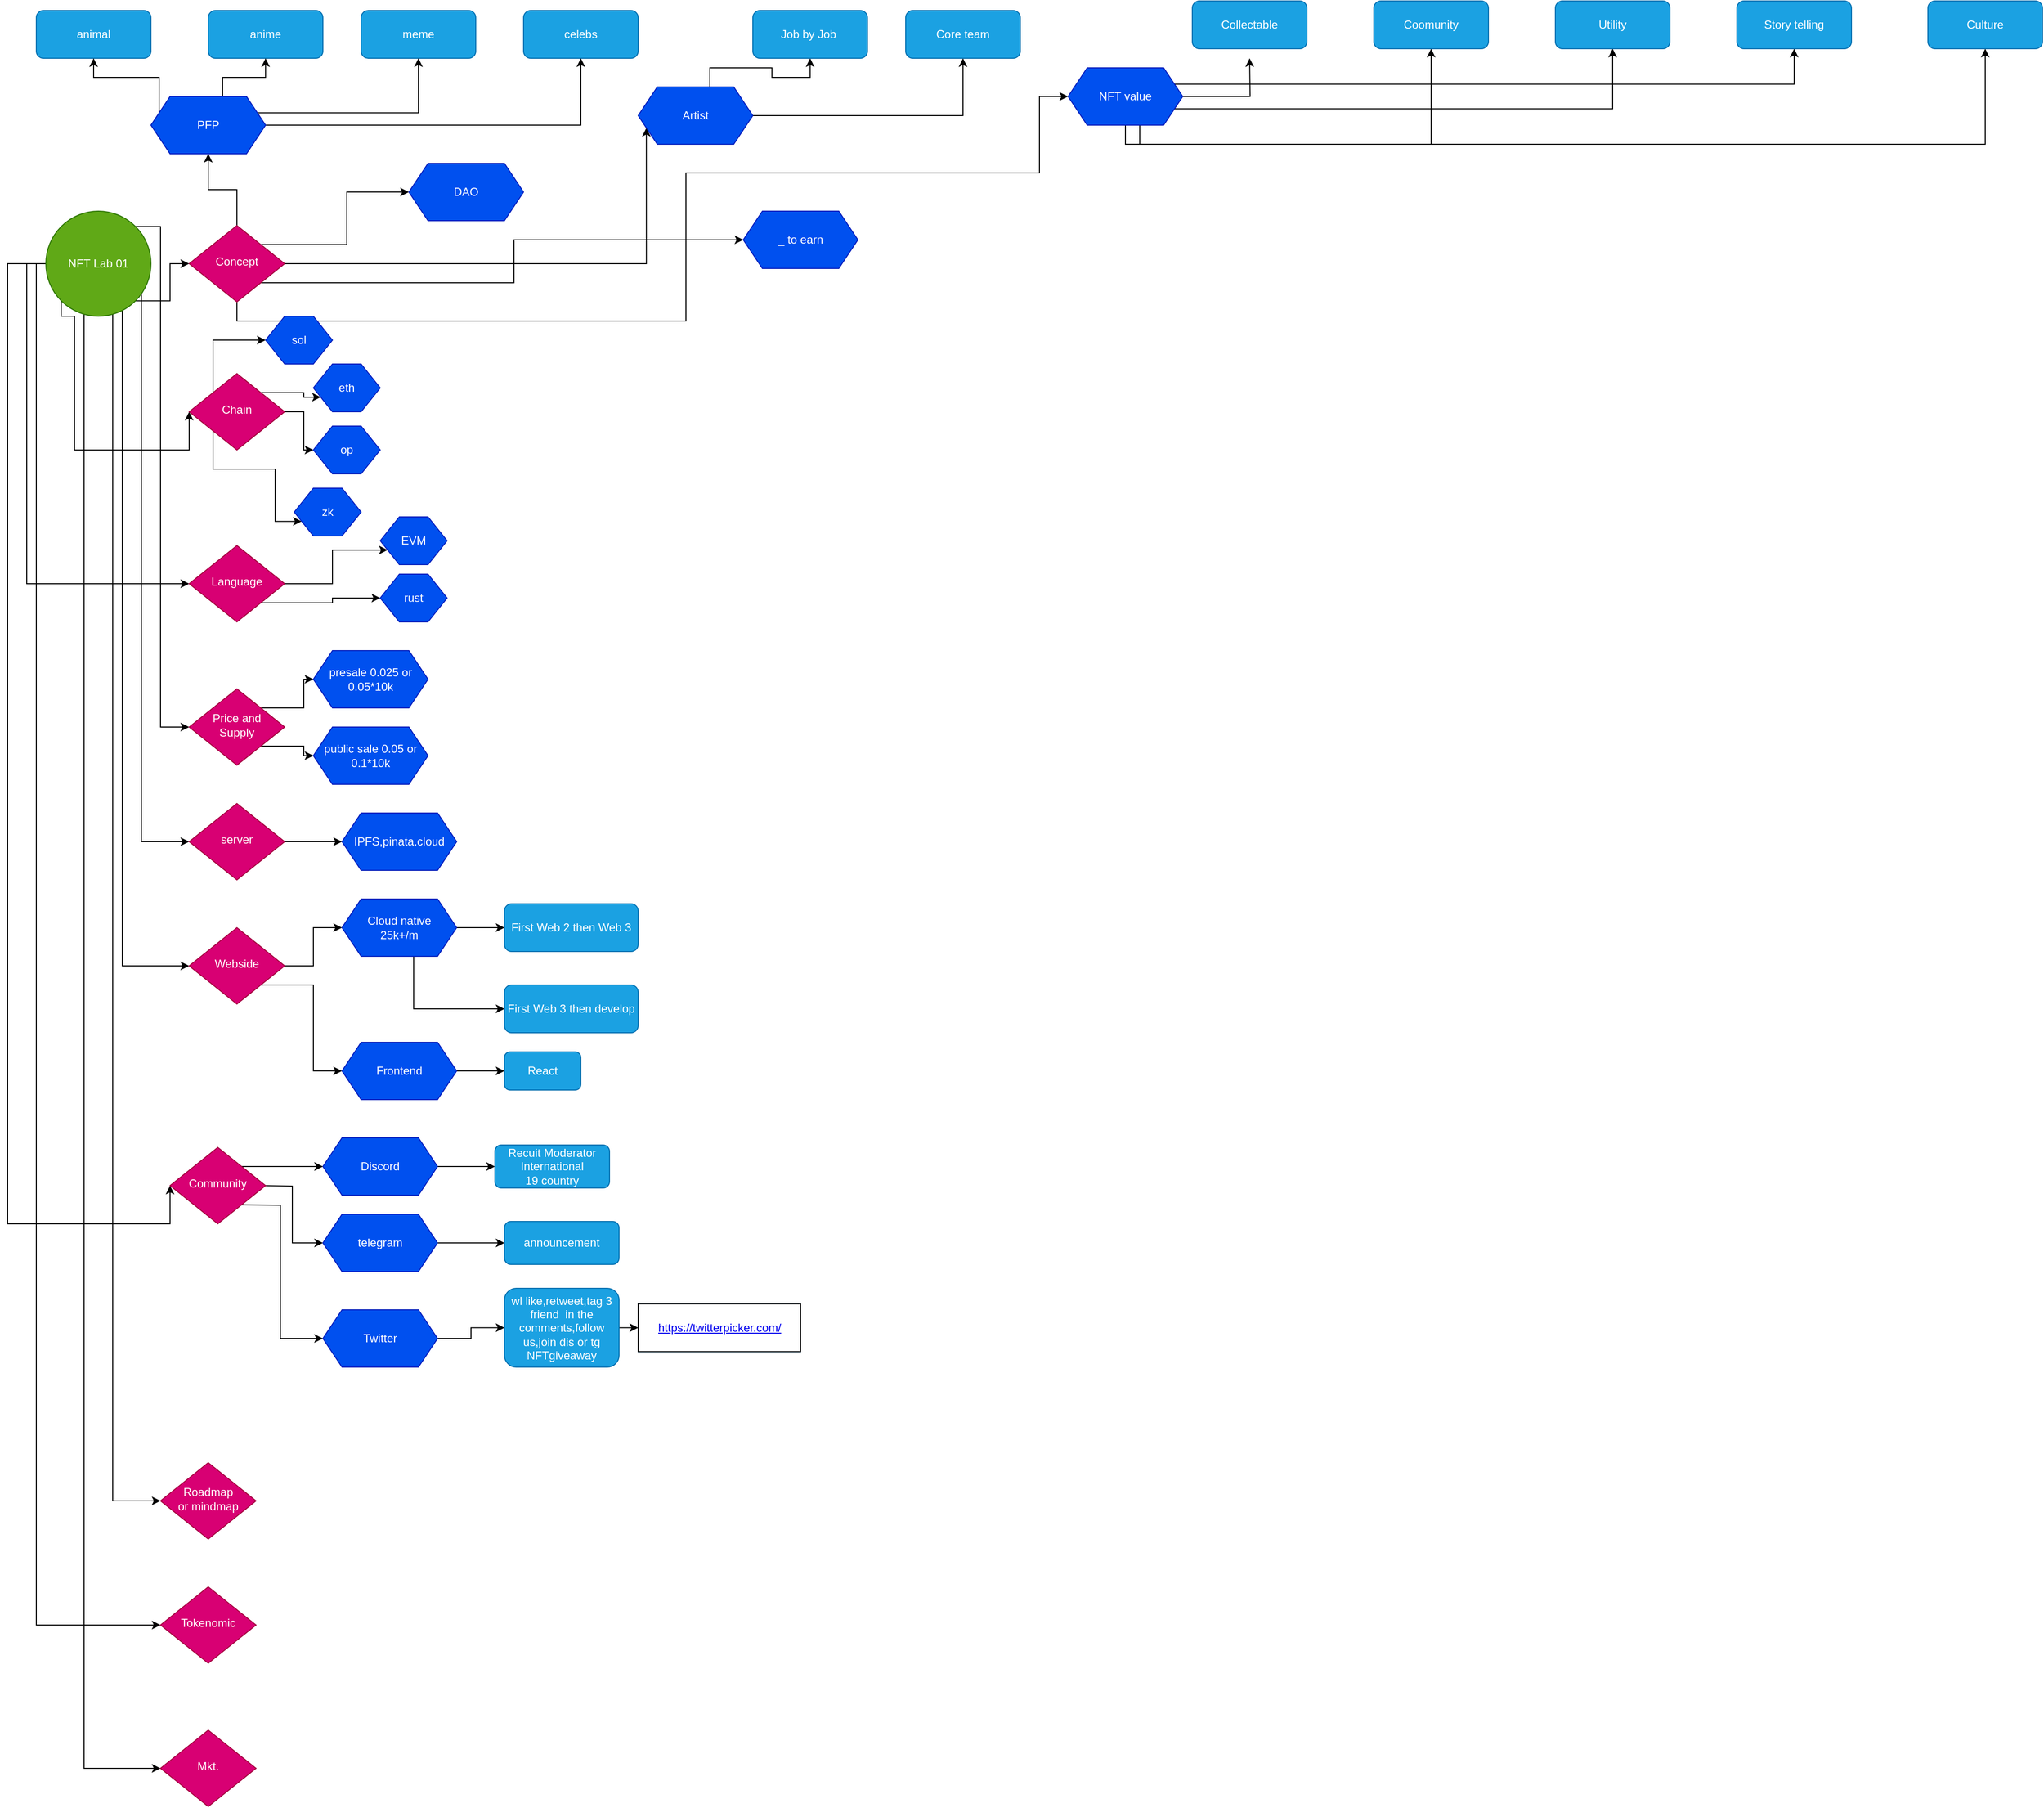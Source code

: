 <mxfile version="18.1.1" type="github">
  <diagram id="C5RBs43oDa-KdzZeNtuy" name="Page-1">
    <mxGraphModel dx="2104" dy="1504" grid="1" gridSize="10" guides="1" tooltips="1" connect="1" arrows="1" fold="1" page="1" pageScale="1" pageWidth="3300" pageHeight="4681" math="0" shadow="0">
      <root>
        <mxCell id="WIyWlLk6GJQsqaUBKTNV-0" />
        <mxCell id="WIyWlLk6GJQsqaUBKTNV-1" parent="WIyWlLk6GJQsqaUBKTNV-0" />
        <mxCell id="cXx6BBBNVSBuFL7b0Zpu-27" style="edgeStyle=orthogonalEdgeStyle;rounded=0;orthogonalLoop=1;jettySize=auto;html=1;entryX=0.5;entryY=1;entryDx=0;entryDy=0;" parent="WIyWlLk6GJQsqaUBKTNV-1" source="WIyWlLk6GJQsqaUBKTNV-6" target="cXx6BBBNVSBuFL7b0Zpu-19" edge="1">
          <mxGeometry relative="1" as="geometry" />
        </mxCell>
        <mxCell id="cXx6BBBNVSBuFL7b0Zpu-28" style="edgeStyle=orthogonalEdgeStyle;rounded=0;orthogonalLoop=1;jettySize=auto;html=1;exitX=1;exitY=0;exitDx=0;exitDy=0;entryX=0;entryY=0.5;entryDx=0;entryDy=0;" parent="WIyWlLk6GJQsqaUBKTNV-1" source="WIyWlLk6GJQsqaUBKTNV-6" target="cXx6BBBNVSBuFL7b0Zpu-20" edge="1">
          <mxGeometry relative="1" as="geometry" />
        </mxCell>
        <mxCell id="cXx6BBBNVSBuFL7b0Zpu-29" style="edgeStyle=orthogonalEdgeStyle;rounded=0;orthogonalLoop=1;jettySize=auto;html=1;exitX=1;exitY=1;exitDx=0;exitDy=0;entryX=0;entryY=0.5;entryDx=0;entryDy=0;" parent="WIyWlLk6GJQsqaUBKTNV-1" source="WIyWlLk6GJQsqaUBKTNV-6" target="cXx6BBBNVSBuFL7b0Zpu-21" edge="1">
          <mxGeometry relative="1" as="geometry" />
        </mxCell>
        <mxCell id="r83ZH5j2WeOLkmpceC4A-8" style="edgeStyle=orthogonalEdgeStyle;rounded=0;orthogonalLoop=1;jettySize=auto;html=1;entryX=0;entryY=0.75;entryDx=0;entryDy=0;" edge="1" parent="WIyWlLk6GJQsqaUBKTNV-1" source="WIyWlLk6GJQsqaUBKTNV-6" target="r83ZH5j2WeOLkmpceC4A-4">
          <mxGeometry relative="1" as="geometry">
            <Array as="points">
              <mxPoint x="688" y="355" />
            </Array>
          </mxGeometry>
        </mxCell>
        <mxCell id="r83ZH5j2WeOLkmpceC4A-17" style="edgeStyle=orthogonalEdgeStyle;rounded=0;orthogonalLoop=1;jettySize=auto;html=1;exitX=0.5;exitY=1;exitDx=0;exitDy=0;entryX=0;entryY=0.5;entryDx=0;entryDy=0;" edge="1" parent="WIyWlLk6GJQsqaUBKTNV-1" source="WIyWlLk6GJQsqaUBKTNV-6" target="r83ZH5j2WeOLkmpceC4A-13">
          <mxGeometry relative="1" as="geometry">
            <Array as="points">
              <mxPoint x="260" y="415" />
              <mxPoint x="730" y="415" />
              <mxPoint x="730" y="260" />
              <mxPoint x="1100" y="260" />
              <mxPoint x="1100" y="180" />
            </Array>
          </mxGeometry>
        </mxCell>
        <mxCell id="WIyWlLk6GJQsqaUBKTNV-6" value="Concept" style="rhombus;whiteSpace=wrap;html=1;shadow=0;fontFamily=Helvetica;fontSize=12;align=center;strokeWidth=1;spacing=6;spacingTop=-4;fillColor=#d80073;fontColor=#ffffff;strokeColor=#A50040;" parent="WIyWlLk6GJQsqaUBKTNV-1" vertex="1">
          <mxGeometry x="210" y="315" width="100" height="80" as="geometry" />
        </mxCell>
        <mxCell id="cXx6BBBNVSBuFL7b0Zpu-24" style="edgeStyle=orthogonalEdgeStyle;rounded=0;orthogonalLoop=1;jettySize=auto;html=1;entryX=0;entryY=0.5;entryDx=0;entryDy=0;exitX=0;exitY=1;exitDx=0;exitDy=0;" parent="WIyWlLk6GJQsqaUBKTNV-1" source="cXx6BBBNVSBuFL7b0Zpu-1" target="cXx6BBBNVSBuFL7b0Zpu-22" edge="1">
          <mxGeometry relative="1" as="geometry">
            <Array as="points">
              <mxPoint x="76" y="410" />
              <mxPoint x="90" y="410" />
              <mxPoint x="90" y="550" />
            </Array>
          </mxGeometry>
        </mxCell>
        <mxCell id="cXx6BBBNVSBuFL7b0Zpu-25" style="edgeStyle=orthogonalEdgeStyle;rounded=0;orthogonalLoop=1;jettySize=auto;html=1;exitX=0;exitY=0.5;exitDx=0;exitDy=0;entryX=0;entryY=0.5;entryDx=0;entryDy=0;" parent="WIyWlLk6GJQsqaUBKTNV-1" source="cXx6BBBNVSBuFL7b0Zpu-1" target="cXx6BBBNVSBuFL7b0Zpu-23" edge="1">
          <mxGeometry relative="1" as="geometry" />
        </mxCell>
        <mxCell id="cXx6BBBNVSBuFL7b0Zpu-26" style="edgeStyle=orthogonalEdgeStyle;rounded=0;orthogonalLoop=1;jettySize=auto;html=1;exitX=1;exitY=1;exitDx=0;exitDy=0;entryX=0;entryY=0.5;entryDx=0;entryDy=0;" parent="WIyWlLk6GJQsqaUBKTNV-1" source="cXx6BBBNVSBuFL7b0Zpu-1" target="WIyWlLk6GJQsqaUBKTNV-6" edge="1">
          <mxGeometry relative="1" as="geometry" />
        </mxCell>
        <mxCell id="cXx6BBBNVSBuFL7b0Zpu-32" style="edgeStyle=orthogonalEdgeStyle;rounded=0;orthogonalLoop=1;jettySize=auto;html=1;exitX=0;exitY=0;exitDx=0;exitDy=0;entryX=0;entryY=0.5;entryDx=0;entryDy=0;" parent="WIyWlLk6GJQsqaUBKTNV-1" source="cXx6BBBNVSBuFL7b0Zpu-1" target="cXx6BBBNVSBuFL7b0Zpu-31" edge="1">
          <mxGeometry relative="1" as="geometry">
            <Array as="points">
              <mxPoint x="180" y="316" />
              <mxPoint x="180" y="840" />
            </Array>
          </mxGeometry>
        </mxCell>
        <mxCell id="cXx6BBBNVSBuFL7b0Zpu-38" style="edgeStyle=orthogonalEdgeStyle;rounded=0;orthogonalLoop=1;jettySize=auto;html=1;entryX=0;entryY=0.5;entryDx=0;entryDy=0;" parent="WIyWlLk6GJQsqaUBKTNV-1" source="cXx6BBBNVSBuFL7b0Zpu-1" target="cXx6BBBNVSBuFL7b0Zpu-33" edge="1">
          <mxGeometry relative="1" as="geometry">
            <Array as="points">
              <mxPoint x="160" y="960" />
            </Array>
          </mxGeometry>
        </mxCell>
        <mxCell id="cXx6BBBNVSBuFL7b0Zpu-39" style="edgeStyle=orthogonalEdgeStyle;rounded=0;orthogonalLoop=1;jettySize=auto;html=1;entryX=0;entryY=0.5;entryDx=0;entryDy=0;" parent="WIyWlLk6GJQsqaUBKTNV-1" source="cXx6BBBNVSBuFL7b0Zpu-1" target="cXx6BBBNVSBuFL7b0Zpu-34" edge="1">
          <mxGeometry relative="1" as="geometry">
            <Array as="points">
              <mxPoint x="140" y="1090" />
            </Array>
          </mxGeometry>
        </mxCell>
        <mxCell id="cXx6BBBNVSBuFL7b0Zpu-74" style="edgeStyle=orthogonalEdgeStyle;rounded=0;orthogonalLoop=1;jettySize=auto;html=1;entryX=0;entryY=0.5;entryDx=0;entryDy=0;" parent="WIyWlLk6GJQsqaUBKTNV-1" source="cXx6BBBNVSBuFL7b0Zpu-1" target="cXx6BBBNVSBuFL7b0Zpu-73" edge="1">
          <mxGeometry relative="1" as="geometry">
            <Array as="points">
              <mxPoint x="100" y="1930" />
            </Array>
          </mxGeometry>
        </mxCell>
        <mxCell id="cXx6BBBNVSBuFL7b0Zpu-102" style="edgeStyle=orthogonalEdgeStyle;rounded=0;orthogonalLoop=1;jettySize=auto;html=1;entryX=0;entryY=0.5;entryDx=0;entryDy=0;" parent="WIyWlLk6GJQsqaUBKTNV-1" source="cXx6BBBNVSBuFL7b0Zpu-1" target="cXx6BBBNVSBuFL7b0Zpu-77" edge="1">
          <mxGeometry relative="1" as="geometry">
            <Array as="points">
              <mxPoint x="20" y="355" />
              <mxPoint x="20" y="1360" />
            </Array>
          </mxGeometry>
        </mxCell>
        <mxCell id="cXx6BBBNVSBuFL7b0Zpu-106" style="edgeStyle=orthogonalEdgeStyle;rounded=0;orthogonalLoop=1;jettySize=auto;html=1;entryX=0;entryY=0.5;entryDx=0;entryDy=0;" parent="WIyWlLk6GJQsqaUBKTNV-1" source="cXx6BBBNVSBuFL7b0Zpu-1" target="cXx6BBBNVSBuFL7b0Zpu-103" edge="1">
          <mxGeometry relative="1" as="geometry">
            <Array as="points">
              <mxPoint x="130" y="1650" />
            </Array>
          </mxGeometry>
        </mxCell>
        <mxCell id="cXx6BBBNVSBuFL7b0Zpu-107" style="edgeStyle=orthogonalEdgeStyle;rounded=0;orthogonalLoop=1;jettySize=auto;html=1;entryX=0;entryY=0.5;entryDx=0;entryDy=0;" parent="WIyWlLk6GJQsqaUBKTNV-1" source="cXx6BBBNVSBuFL7b0Zpu-1" target="cXx6BBBNVSBuFL7b0Zpu-104" edge="1">
          <mxGeometry relative="1" as="geometry">
            <Array as="points">
              <mxPoint x="50" y="355" />
              <mxPoint x="50" y="1780" />
            </Array>
          </mxGeometry>
        </mxCell>
        <mxCell id="cXx6BBBNVSBuFL7b0Zpu-1" value="NFT Lab 01" style="ellipse;whiteSpace=wrap;html=1;aspect=fixed;fillColor=#60a917;fontColor=#ffffff;strokeColor=#2D7600;" parent="WIyWlLk6GJQsqaUBKTNV-1" vertex="1">
          <mxGeometry x="60" y="300" width="110" height="110" as="geometry" />
        </mxCell>
        <mxCell id="cXx6BBBNVSBuFL7b0Zpu-14" value="animal" style="rounded=1;whiteSpace=wrap;html=1;fillColor=#1ba1e2;fontColor=#ffffff;strokeColor=#006EAF;" parent="WIyWlLk6GJQsqaUBKTNV-1" vertex="1">
          <mxGeometry x="50" y="90" width="120" height="50" as="geometry" />
        </mxCell>
        <mxCell id="cXx6BBBNVSBuFL7b0Zpu-15" value="anime" style="rounded=1;whiteSpace=wrap;html=1;fillColor=#1ba1e2;fontColor=#ffffff;strokeColor=#006EAF;" parent="WIyWlLk6GJQsqaUBKTNV-1" vertex="1">
          <mxGeometry x="230" y="90" width="120" height="50" as="geometry" />
        </mxCell>
        <mxCell id="cXx6BBBNVSBuFL7b0Zpu-16" value="celebs" style="rounded=1;whiteSpace=wrap;html=1;fillColor=#1ba1e2;fontColor=#ffffff;strokeColor=#006EAF;" parent="WIyWlLk6GJQsqaUBKTNV-1" vertex="1">
          <mxGeometry x="560" y="90" width="120" height="50" as="geometry" />
        </mxCell>
        <mxCell id="cXx6BBBNVSBuFL7b0Zpu-17" value="meme" style="rounded=1;whiteSpace=wrap;html=1;fillColor=#1ba1e2;fontColor=#ffffff;strokeColor=#006EAF;" parent="WIyWlLk6GJQsqaUBKTNV-1" vertex="1">
          <mxGeometry x="390" y="90" width="120" height="50" as="geometry" />
        </mxCell>
        <mxCell id="cXx6BBBNVSBuFL7b0Zpu-51" style="edgeStyle=orthogonalEdgeStyle;rounded=0;orthogonalLoop=1;jettySize=auto;html=1;entryX=0.5;entryY=1;entryDx=0;entryDy=0;exitX=0;exitY=0.25;exitDx=0;exitDy=0;" parent="WIyWlLk6GJQsqaUBKTNV-1" source="cXx6BBBNVSBuFL7b0Zpu-19" target="cXx6BBBNVSBuFL7b0Zpu-14" edge="1">
          <mxGeometry relative="1" as="geometry" />
        </mxCell>
        <mxCell id="cXx6BBBNVSBuFL7b0Zpu-52" style="edgeStyle=orthogonalEdgeStyle;rounded=0;orthogonalLoop=1;jettySize=auto;html=1;exitX=0.625;exitY=0;exitDx=0;exitDy=0;entryX=0.5;entryY=1;entryDx=0;entryDy=0;" parent="WIyWlLk6GJQsqaUBKTNV-1" source="cXx6BBBNVSBuFL7b0Zpu-19" target="cXx6BBBNVSBuFL7b0Zpu-15" edge="1">
          <mxGeometry relative="1" as="geometry" />
        </mxCell>
        <mxCell id="cXx6BBBNVSBuFL7b0Zpu-53" style="edgeStyle=orthogonalEdgeStyle;rounded=0;orthogonalLoop=1;jettySize=auto;html=1;exitX=1;exitY=0.25;exitDx=0;exitDy=0;entryX=0.5;entryY=1;entryDx=0;entryDy=0;" parent="WIyWlLk6GJQsqaUBKTNV-1" source="cXx6BBBNVSBuFL7b0Zpu-19" target="cXx6BBBNVSBuFL7b0Zpu-17" edge="1">
          <mxGeometry relative="1" as="geometry" />
        </mxCell>
        <mxCell id="cXx6BBBNVSBuFL7b0Zpu-54" style="edgeStyle=orthogonalEdgeStyle;rounded=0;orthogonalLoop=1;jettySize=auto;html=1;entryX=0.5;entryY=1;entryDx=0;entryDy=0;" parent="WIyWlLk6GJQsqaUBKTNV-1" source="cXx6BBBNVSBuFL7b0Zpu-19" target="cXx6BBBNVSBuFL7b0Zpu-16" edge="1">
          <mxGeometry relative="1" as="geometry" />
        </mxCell>
        <mxCell id="cXx6BBBNVSBuFL7b0Zpu-19" value="PFP" style="shape=hexagon;perimeter=hexagonPerimeter2;whiteSpace=wrap;html=1;fixedSize=1;fillColor=#0050ef;fontColor=#ffffff;strokeColor=#001DBC;" parent="WIyWlLk6GJQsqaUBKTNV-1" vertex="1">
          <mxGeometry x="170" y="180" width="120" height="60" as="geometry" />
        </mxCell>
        <mxCell id="cXx6BBBNVSBuFL7b0Zpu-20" value="DAO" style="shape=hexagon;perimeter=hexagonPerimeter2;whiteSpace=wrap;html=1;fixedSize=1;fillColor=#0050ef;fontColor=#ffffff;strokeColor=#001DBC;" parent="WIyWlLk6GJQsqaUBKTNV-1" vertex="1">
          <mxGeometry x="440" y="250" width="120" height="60" as="geometry" />
        </mxCell>
        <mxCell id="cXx6BBBNVSBuFL7b0Zpu-21" value="_ to earn" style="shape=hexagon;perimeter=hexagonPerimeter2;whiteSpace=wrap;html=1;fixedSize=1;fillColor=#0050ef;fontColor=#ffffff;strokeColor=#001DBC;" parent="WIyWlLk6GJQsqaUBKTNV-1" vertex="1">
          <mxGeometry x="790" y="300" width="120" height="60" as="geometry" />
        </mxCell>
        <mxCell id="cXx6BBBNVSBuFL7b0Zpu-64" style="edgeStyle=orthogonalEdgeStyle;rounded=0;orthogonalLoop=1;jettySize=auto;html=1;exitX=0;exitY=1;exitDx=0;exitDy=0;entryX=0;entryY=0.75;entryDx=0;entryDy=0;" parent="WIyWlLk6GJQsqaUBKTNV-1" source="cXx6BBBNVSBuFL7b0Zpu-22" target="cXx6BBBNVSBuFL7b0Zpu-59" edge="1">
          <mxGeometry relative="1" as="geometry">
            <Array as="points">
              <mxPoint x="300" y="570" />
              <mxPoint x="300" y="625" />
            </Array>
          </mxGeometry>
        </mxCell>
        <mxCell id="cXx6BBBNVSBuFL7b0Zpu-65" style="edgeStyle=orthogonalEdgeStyle;rounded=0;orthogonalLoop=1;jettySize=auto;html=1;exitX=0;exitY=0;exitDx=0;exitDy=0;entryX=0;entryY=0.5;entryDx=0;entryDy=0;" parent="WIyWlLk6GJQsqaUBKTNV-1" source="cXx6BBBNVSBuFL7b0Zpu-22" target="cXx6BBBNVSBuFL7b0Zpu-58" edge="1">
          <mxGeometry relative="1" as="geometry" />
        </mxCell>
        <mxCell id="cXx6BBBNVSBuFL7b0Zpu-66" style="edgeStyle=orthogonalEdgeStyle;rounded=0;orthogonalLoop=1;jettySize=auto;html=1;exitX=1;exitY=0;exitDx=0;exitDy=0;entryX=0;entryY=0.75;entryDx=0;entryDy=0;" parent="WIyWlLk6GJQsqaUBKTNV-1" source="cXx6BBBNVSBuFL7b0Zpu-22" target="cXx6BBBNVSBuFL7b0Zpu-56" edge="1">
          <mxGeometry relative="1" as="geometry" />
        </mxCell>
        <mxCell id="cXx6BBBNVSBuFL7b0Zpu-67" style="edgeStyle=orthogonalEdgeStyle;rounded=0;orthogonalLoop=1;jettySize=auto;html=1;exitX=1;exitY=0.5;exitDx=0;exitDy=0;entryX=0;entryY=0.5;entryDx=0;entryDy=0;" parent="WIyWlLk6GJQsqaUBKTNV-1" source="cXx6BBBNVSBuFL7b0Zpu-22" target="cXx6BBBNVSBuFL7b0Zpu-57" edge="1">
          <mxGeometry relative="1" as="geometry" />
        </mxCell>
        <mxCell id="cXx6BBBNVSBuFL7b0Zpu-22" value="Chain" style="rhombus;whiteSpace=wrap;html=1;shadow=0;fontFamily=Helvetica;fontSize=12;align=center;strokeWidth=1;spacing=6;spacingTop=-4;fillColor=#d80073;fontColor=#ffffff;strokeColor=#A50040;" parent="WIyWlLk6GJQsqaUBKTNV-1" vertex="1">
          <mxGeometry x="210" y="470" width="100" height="80" as="geometry" />
        </mxCell>
        <mxCell id="r83ZH5j2WeOLkmpceC4A-20" style="edgeStyle=orthogonalEdgeStyle;rounded=0;orthogonalLoop=1;jettySize=auto;html=1;exitX=1;exitY=0.5;exitDx=0;exitDy=0;entryX=0;entryY=0.75;entryDx=0;entryDy=0;" edge="1" parent="WIyWlLk6GJQsqaUBKTNV-1" source="cXx6BBBNVSBuFL7b0Zpu-23" target="r83ZH5j2WeOLkmpceC4A-18">
          <mxGeometry relative="1" as="geometry" />
        </mxCell>
        <mxCell id="r83ZH5j2WeOLkmpceC4A-21" style="edgeStyle=orthogonalEdgeStyle;rounded=0;orthogonalLoop=1;jettySize=auto;html=1;exitX=1;exitY=1;exitDx=0;exitDy=0;entryX=0;entryY=0.5;entryDx=0;entryDy=0;" edge="1" parent="WIyWlLk6GJQsqaUBKTNV-1" source="cXx6BBBNVSBuFL7b0Zpu-23" target="r83ZH5j2WeOLkmpceC4A-19">
          <mxGeometry relative="1" as="geometry" />
        </mxCell>
        <mxCell id="cXx6BBBNVSBuFL7b0Zpu-23" value="Language" style="rhombus;whiteSpace=wrap;html=1;shadow=0;fontFamily=Helvetica;fontSize=12;align=center;strokeWidth=1;spacing=6;spacingTop=-4;fillColor=#d80073;fontColor=#ffffff;strokeColor=#A50040;" parent="WIyWlLk6GJQsqaUBKTNV-1" vertex="1">
          <mxGeometry x="210" y="650" width="100" height="80" as="geometry" />
        </mxCell>
        <mxCell id="r83ZH5j2WeOLkmpceC4A-24" style="edgeStyle=orthogonalEdgeStyle;rounded=0;orthogonalLoop=1;jettySize=auto;html=1;exitX=1;exitY=0;exitDx=0;exitDy=0;entryX=0;entryY=0.5;entryDx=0;entryDy=0;" edge="1" parent="WIyWlLk6GJQsqaUBKTNV-1" source="cXx6BBBNVSBuFL7b0Zpu-31" target="r83ZH5j2WeOLkmpceC4A-22">
          <mxGeometry relative="1" as="geometry" />
        </mxCell>
        <mxCell id="r83ZH5j2WeOLkmpceC4A-25" style="edgeStyle=orthogonalEdgeStyle;rounded=0;orthogonalLoop=1;jettySize=auto;html=1;exitX=1;exitY=1;exitDx=0;exitDy=0;entryX=0;entryY=0.5;entryDx=0;entryDy=0;" edge="1" parent="WIyWlLk6GJQsqaUBKTNV-1" source="cXx6BBBNVSBuFL7b0Zpu-31" target="r83ZH5j2WeOLkmpceC4A-23">
          <mxGeometry relative="1" as="geometry" />
        </mxCell>
        <mxCell id="cXx6BBBNVSBuFL7b0Zpu-31" value="Price and Supply" style="rhombus;whiteSpace=wrap;html=1;shadow=0;fontFamily=Helvetica;fontSize=12;align=center;strokeWidth=1;spacing=6;spacingTop=-4;fillColor=#d80073;fontColor=#ffffff;strokeColor=#A50040;" parent="WIyWlLk6GJQsqaUBKTNV-1" vertex="1">
          <mxGeometry x="210" y="800" width="100" height="80" as="geometry" />
        </mxCell>
        <mxCell id="cXx6BBBNVSBuFL7b0Zpu-50" style="edgeStyle=orthogonalEdgeStyle;rounded=0;orthogonalLoop=1;jettySize=auto;html=1;entryX=0;entryY=0.5;entryDx=0;entryDy=0;" parent="WIyWlLk6GJQsqaUBKTNV-1" source="cXx6BBBNVSBuFL7b0Zpu-33" target="cXx6BBBNVSBuFL7b0Zpu-41" edge="1">
          <mxGeometry relative="1" as="geometry" />
        </mxCell>
        <mxCell id="cXx6BBBNVSBuFL7b0Zpu-33" value="server" style="rhombus;whiteSpace=wrap;html=1;shadow=0;fontFamily=Helvetica;fontSize=12;align=center;strokeWidth=1;spacing=6;spacingTop=-4;fillColor=#d80073;fontColor=#ffffff;strokeColor=#A50040;" parent="WIyWlLk6GJQsqaUBKTNV-1" vertex="1">
          <mxGeometry x="210" y="920" width="100" height="80" as="geometry" />
        </mxCell>
        <mxCell id="cXx6BBBNVSBuFL7b0Zpu-46" style="edgeStyle=orthogonalEdgeStyle;rounded=0;orthogonalLoop=1;jettySize=auto;html=1;entryX=0;entryY=0.5;entryDx=0;entryDy=0;" parent="WIyWlLk6GJQsqaUBKTNV-1" source="cXx6BBBNVSBuFL7b0Zpu-34" target="cXx6BBBNVSBuFL7b0Zpu-35" edge="1">
          <mxGeometry relative="1" as="geometry" />
        </mxCell>
        <mxCell id="cXx6BBBNVSBuFL7b0Zpu-72" style="edgeStyle=orthogonalEdgeStyle;rounded=0;orthogonalLoop=1;jettySize=auto;html=1;exitX=1;exitY=1;exitDx=0;exitDy=0;entryX=0;entryY=0.5;entryDx=0;entryDy=0;" parent="WIyWlLk6GJQsqaUBKTNV-1" source="cXx6BBBNVSBuFL7b0Zpu-34" target="cXx6BBBNVSBuFL7b0Zpu-68" edge="1">
          <mxGeometry relative="1" as="geometry" />
        </mxCell>
        <mxCell id="cXx6BBBNVSBuFL7b0Zpu-34" value="Webside" style="rhombus;whiteSpace=wrap;html=1;shadow=0;fontFamily=Helvetica;fontSize=12;align=center;strokeWidth=1;spacing=6;spacingTop=-4;fillColor=#d80073;fontColor=#ffffff;strokeColor=#A50040;" parent="WIyWlLk6GJQsqaUBKTNV-1" vertex="1">
          <mxGeometry x="210" y="1050" width="100" height="80" as="geometry" />
        </mxCell>
        <mxCell id="cXx6BBBNVSBuFL7b0Zpu-47" style="edgeStyle=orthogonalEdgeStyle;rounded=0;orthogonalLoop=1;jettySize=auto;html=1;" parent="WIyWlLk6GJQsqaUBKTNV-1" source="cXx6BBBNVSBuFL7b0Zpu-35" target="cXx6BBBNVSBuFL7b0Zpu-42" edge="1">
          <mxGeometry relative="1" as="geometry" />
        </mxCell>
        <mxCell id="cXx6BBBNVSBuFL7b0Zpu-49" style="edgeStyle=orthogonalEdgeStyle;rounded=0;orthogonalLoop=1;jettySize=auto;html=1;exitX=0.625;exitY=1;exitDx=0;exitDy=0;entryX=0;entryY=0.5;entryDx=0;entryDy=0;" parent="WIyWlLk6GJQsqaUBKTNV-1" source="cXx6BBBNVSBuFL7b0Zpu-35" target="cXx6BBBNVSBuFL7b0Zpu-45" edge="1">
          <mxGeometry relative="1" as="geometry" />
        </mxCell>
        <mxCell id="cXx6BBBNVSBuFL7b0Zpu-35" value="Cloud native &lt;br&gt;25k+/m" style="shape=hexagon;perimeter=hexagonPerimeter2;whiteSpace=wrap;html=1;fixedSize=1;fillColor=#0050ef;fontColor=#ffffff;strokeColor=#001DBC;" parent="WIyWlLk6GJQsqaUBKTNV-1" vertex="1">
          <mxGeometry x="370" y="1020" width="120" height="60" as="geometry" />
        </mxCell>
        <mxCell id="cXx6BBBNVSBuFL7b0Zpu-41" value="IPFS,pinata.cloud" style="shape=hexagon;perimeter=hexagonPerimeter2;whiteSpace=wrap;html=1;fixedSize=1;fillColor=#0050ef;fontColor=#ffffff;strokeColor=#001DBC;" parent="WIyWlLk6GJQsqaUBKTNV-1" vertex="1">
          <mxGeometry x="370" y="930" width="120" height="60" as="geometry" />
        </mxCell>
        <mxCell id="cXx6BBBNVSBuFL7b0Zpu-42" value="First Web 2 then Web 3" style="rounded=1;whiteSpace=wrap;html=1;fillColor=#1ba1e2;fontColor=#ffffff;strokeColor=#006EAF;" parent="WIyWlLk6GJQsqaUBKTNV-1" vertex="1">
          <mxGeometry x="540" y="1025" width="140" height="50" as="geometry" />
        </mxCell>
        <mxCell id="cXx6BBBNVSBuFL7b0Zpu-45" value="First Web 3 then develop" style="rounded=1;whiteSpace=wrap;html=1;fillColor=#1ba1e2;fontColor=#ffffff;strokeColor=#006EAF;" parent="WIyWlLk6GJQsqaUBKTNV-1" vertex="1">
          <mxGeometry x="540" y="1110" width="140" height="50" as="geometry" />
        </mxCell>
        <mxCell id="cXx6BBBNVSBuFL7b0Zpu-56" value="eth" style="shape=hexagon;perimeter=hexagonPerimeter2;whiteSpace=wrap;html=1;fixedSize=1;fillColor=#0050ef;fontColor=#ffffff;strokeColor=#001DBC;" parent="WIyWlLk6GJQsqaUBKTNV-1" vertex="1">
          <mxGeometry x="340" y="460" width="70" height="50" as="geometry" />
        </mxCell>
        <mxCell id="cXx6BBBNVSBuFL7b0Zpu-57" value="op&lt;span style=&quot;color: rgba(0, 0, 0, 0); font-family: monospace; font-size: 0px; text-align: start;&quot;&gt;%3CmxGraphModel%3E%3Croot%3E%3CmxCell%20id%3D%220%22%2F%3E%3CmxCell%20id%3D%221%22%20parent%3D%220%22%2F%3E%3CmxCell%20id%3D%222%22%20value%3D%22eth%22%20style%3D%22shape%3Dhexagon%3Bperimeter%3DhexagonPerimeter2%3BwhiteSpace%3Dwrap%3Bhtml%3D1%3BfixedSize%3D1%3BfillColor%3D%230050ef%3BfontColor%3D%23ffffff%3BstrokeColor%3D%23001DBC%3B%22%20vertex%3D%221%22%20parent%3D%221%22%3E%3CmxGeometry%20x%3D%22350%22%20y%3D%22500%22%20width%3D%2270%22%20height%3D%2250%22%20as%3D%22geometry%22%2F%3E%3C%2FmxCell%3E%3C%2Froot%3E%3C%2FmxGraphModel%3E&lt;/span&gt;" style="shape=hexagon;perimeter=hexagonPerimeter2;whiteSpace=wrap;html=1;fixedSize=1;fillColor=#0050ef;fontColor=#ffffff;strokeColor=#001DBC;" parent="WIyWlLk6GJQsqaUBKTNV-1" vertex="1">
          <mxGeometry x="340" y="525" width="70" height="50" as="geometry" />
        </mxCell>
        <mxCell id="cXx6BBBNVSBuFL7b0Zpu-58" value="sol" style="shape=hexagon;perimeter=hexagonPerimeter2;whiteSpace=wrap;html=1;fixedSize=1;fillColor=#0050ef;fontColor=#ffffff;strokeColor=#001DBC;" parent="WIyWlLk6GJQsqaUBKTNV-1" vertex="1">
          <mxGeometry x="290" y="410" width="70" height="50" as="geometry" />
        </mxCell>
        <mxCell id="cXx6BBBNVSBuFL7b0Zpu-59" value="zk" style="shape=hexagon;perimeter=hexagonPerimeter2;whiteSpace=wrap;html=1;fixedSize=1;fillColor=#0050ef;fontColor=#ffffff;strokeColor=#001DBC;" parent="WIyWlLk6GJQsqaUBKTNV-1" vertex="1">
          <mxGeometry x="320" y="590" width="70" height="50" as="geometry" />
        </mxCell>
        <mxCell id="cXx6BBBNVSBuFL7b0Zpu-71" style="edgeStyle=orthogonalEdgeStyle;rounded=0;orthogonalLoop=1;jettySize=auto;html=1;entryX=0;entryY=0.5;entryDx=0;entryDy=0;" parent="WIyWlLk6GJQsqaUBKTNV-1" source="cXx6BBBNVSBuFL7b0Zpu-68" target="cXx6BBBNVSBuFL7b0Zpu-70" edge="1">
          <mxGeometry relative="1" as="geometry">
            <mxPoint x="530" y="1200" as="targetPoint" />
          </mxGeometry>
        </mxCell>
        <mxCell id="cXx6BBBNVSBuFL7b0Zpu-68" value="Frontend" style="shape=hexagon;perimeter=hexagonPerimeter2;whiteSpace=wrap;html=1;fixedSize=1;fillColor=#0050ef;fontColor=#ffffff;strokeColor=#001DBC;" parent="WIyWlLk6GJQsqaUBKTNV-1" vertex="1">
          <mxGeometry x="370" y="1170" width="120" height="60" as="geometry" />
        </mxCell>
        <mxCell id="cXx6BBBNVSBuFL7b0Zpu-70" value="React" style="rounded=1;whiteSpace=wrap;html=1;fillColor=#1ba1e2;fontColor=#ffffff;strokeColor=#006EAF;" parent="WIyWlLk6GJQsqaUBKTNV-1" vertex="1">
          <mxGeometry x="540" y="1180" width="80" height="40" as="geometry" />
        </mxCell>
        <mxCell id="cXx6BBBNVSBuFL7b0Zpu-73" value="Mkt." style="rhombus;whiteSpace=wrap;html=1;shadow=0;fontFamily=Helvetica;fontSize=12;align=center;strokeWidth=1;spacing=6;spacingTop=-4;fillColor=#d80073;fontColor=#ffffff;strokeColor=#A50040;" parent="WIyWlLk6GJQsqaUBKTNV-1" vertex="1">
          <mxGeometry x="180" y="1890" width="100" height="80" as="geometry" />
        </mxCell>
        <mxCell id="cXx6BBBNVSBuFL7b0Zpu-81" style="edgeStyle=orthogonalEdgeStyle;rounded=0;orthogonalLoop=1;jettySize=auto;html=1;entryX=0;entryY=0.5;entryDx=0;entryDy=0;" parent="WIyWlLk6GJQsqaUBKTNV-1" source="cXx6BBBNVSBuFL7b0Zpu-75" target="cXx6BBBNVSBuFL7b0Zpu-76" edge="1">
          <mxGeometry relative="1" as="geometry" />
        </mxCell>
        <mxCell id="cXx6BBBNVSBuFL7b0Zpu-75" value="Discord" style="shape=hexagon;perimeter=hexagonPerimeter2;whiteSpace=wrap;html=1;fixedSize=1;fillColor=#0050ef;fontColor=#ffffff;strokeColor=#001DBC;" parent="WIyWlLk6GJQsqaUBKTNV-1" vertex="1">
          <mxGeometry x="350" y="1270" width="120" height="60" as="geometry" />
        </mxCell>
        <mxCell id="cXx6BBBNVSBuFL7b0Zpu-76" value="Recuit Moderator&lt;br&gt;International &lt;br&gt;19 country" style="rounded=1;whiteSpace=wrap;html=1;fillColor=#1ba1e2;fontColor=#ffffff;strokeColor=#006EAF;" parent="WIyWlLk6GJQsqaUBKTNV-1" vertex="1">
          <mxGeometry x="530" y="1277.5" width="120" height="45" as="geometry" />
        </mxCell>
        <mxCell id="cXx6BBBNVSBuFL7b0Zpu-99" style="edgeStyle=orthogonalEdgeStyle;rounded=0;orthogonalLoop=1;jettySize=auto;html=1;entryX=0;entryY=0.5;entryDx=0;entryDy=0;exitX=1;exitY=0;exitDx=0;exitDy=0;" parent="WIyWlLk6GJQsqaUBKTNV-1" source="cXx6BBBNVSBuFL7b0Zpu-77" target="cXx6BBBNVSBuFL7b0Zpu-75" edge="1">
          <mxGeometry relative="1" as="geometry">
            <mxPoint x="310" y="1300" as="sourcePoint" />
          </mxGeometry>
        </mxCell>
        <mxCell id="cXx6BBBNVSBuFL7b0Zpu-100" style="edgeStyle=orthogonalEdgeStyle;rounded=0;orthogonalLoop=1;jettySize=auto;html=1;exitX=1;exitY=1;exitDx=0;exitDy=0;entryX=0;entryY=0.5;entryDx=0;entryDy=0;" parent="WIyWlLk6GJQsqaUBKTNV-1" target="cXx6BBBNVSBuFL7b0Zpu-78" edge="1">
          <mxGeometry relative="1" as="geometry">
            <mxPoint x="285" y="1320" as="sourcePoint" />
          </mxGeometry>
        </mxCell>
        <mxCell id="cXx6BBBNVSBuFL7b0Zpu-101" style="edgeStyle=orthogonalEdgeStyle;rounded=0;orthogonalLoop=1;jettySize=auto;html=1;exitX=0.5;exitY=1;exitDx=0;exitDy=0;entryX=0;entryY=0.5;entryDx=0;entryDy=0;" parent="WIyWlLk6GJQsqaUBKTNV-1" target="cXx6BBBNVSBuFL7b0Zpu-83" edge="1">
          <mxGeometry relative="1" as="geometry">
            <mxPoint x="260" y="1340" as="sourcePoint" />
          </mxGeometry>
        </mxCell>
        <mxCell id="cXx6BBBNVSBuFL7b0Zpu-77" value="Community" style="rhombus;whiteSpace=wrap;html=1;shadow=0;fontFamily=Helvetica;fontSize=12;align=center;strokeWidth=1;spacing=6;spacingTop=-4;fillColor=#d80073;fontColor=#ffffff;strokeColor=#A50040;" parent="WIyWlLk6GJQsqaUBKTNV-1" vertex="1">
          <mxGeometry x="190" y="1280" width="100" height="80" as="geometry" />
        </mxCell>
        <mxCell id="cXx6BBBNVSBuFL7b0Zpu-80" style="edgeStyle=orthogonalEdgeStyle;rounded=0;orthogonalLoop=1;jettySize=auto;html=1;entryX=0;entryY=0.5;entryDx=0;entryDy=0;exitX=1;exitY=0.5;exitDx=0;exitDy=0;" parent="WIyWlLk6GJQsqaUBKTNV-1" source="cXx6BBBNVSBuFL7b0Zpu-83" target="cXx6BBBNVSBuFL7b0Zpu-79" edge="1">
          <mxGeometry relative="1" as="geometry">
            <mxPoint x="470" y="1430" as="sourcePoint" />
          </mxGeometry>
        </mxCell>
        <mxCell id="cXx6BBBNVSBuFL7b0Zpu-98" style="edgeStyle=orthogonalEdgeStyle;rounded=0;orthogonalLoop=1;jettySize=auto;html=1;entryX=0;entryY=0.5;entryDx=0;entryDy=0;" parent="WIyWlLk6GJQsqaUBKTNV-1" source="cXx6BBBNVSBuFL7b0Zpu-78" target="cXx6BBBNVSBuFL7b0Zpu-97" edge="1">
          <mxGeometry relative="1" as="geometry" />
        </mxCell>
        <mxCell id="cXx6BBBNVSBuFL7b0Zpu-78" value="telegram" style="shape=hexagon;perimeter=hexagonPerimeter2;whiteSpace=wrap;html=1;fixedSize=1;fillColor=#0050ef;fontColor=#ffffff;strokeColor=#001DBC;" parent="WIyWlLk6GJQsqaUBKTNV-1" vertex="1">
          <mxGeometry x="350" y="1350" width="120" height="60" as="geometry" />
        </mxCell>
        <mxCell id="cXx6BBBNVSBuFL7b0Zpu-96" style="edgeStyle=orthogonalEdgeStyle;rounded=0;orthogonalLoop=1;jettySize=auto;html=1;exitX=1;exitY=0.5;exitDx=0;exitDy=0;entryX=0;entryY=0.5;entryDx=0;entryDy=0;" parent="WIyWlLk6GJQsqaUBKTNV-1" source="cXx6BBBNVSBuFL7b0Zpu-79" target="cXx6BBBNVSBuFL7b0Zpu-89" edge="1">
          <mxGeometry relative="1" as="geometry" />
        </mxCell>
        <mxCell id="cXx6BBBNVSBuFL7b0Zpu-79" value="wl like,retweet,tag 3 friend&amp;nbsp; in the comments,follow us,join dis or tg NFTgiveaway" style="rounded=1;whiteSpace=wrap;html=1;fillColor=#1ba1e2;fontColor=#ffffff;strokeColor=#006EAF;" parent="WIyWlLk6GJQsqaUBKTNV-1" vertex="1">
          <mxGeometry x="540" y="1427.5" width="120" height="82.5" as="geometry" />
        </mxCell>
        <mxCell id="cXx6BBBNVSBuFL7b0Zpu-83" value="Twitter" style="shape=hexagon;perimeter=hexagonPerimeter2;whiteSpace=wrap;html=1;fixedSize=1;fillColor=#0050ef;fontColor=#ffffff;strokeColor=#001DBC;" parent="WIyWlLk6GJQsqaUBKTNV-1" vertex="1">
          <mxGeometry x="350" y="1450" width="120" height="60" as="geometry" />
        </mxCell>
        <mxCell id="cXx6BBBNVSBuFL7b0Zpu-92" value="" style="group;fillColor=#1ba1e2;fontColor=#ffffff;strokeColor=#006EAF;" parent="WIyWlLk6GJQsqaUBKTNV-1" vertex="1" connectable="0">
          <mxGeometry x="680" y="1443.75" width="170" height="50" as="geometry" />
        </mxCell>
        <UserObject label="&lt;a class=&quot;keychainify-checked&quot; href=&quot;https://twitterpicker.com/&quot;&gt;https://twitterpicker.com/&lt;/a&gt;" link="data:page/id,C5RBs43oDa-KdzZeNtuy" linkTarget="_blank" id="cXx6BBBNVSBuFL7b0Zpu-85">
          <mxCell style="text;whiteSpace=wrap;html=1;" parent="cXx6BBBNVSBuFL7b0Zpu-92" vertex="1">
            <mxGeometry x="9.444" y="2.273" width="141.667" height="27.273" as="geometry" />
          </mxCell>
        </UserObject>
        <mxCell id="cXx6BBBNVSBuFL7b0Zpu-89" value="" style="rounded=0;whiteSpace=wrap;html=1;" parent="cXx6BBBNVSBuFL7b0Zpu-92" vertex="1">
          <mxGeometry width="170" height="50" as="geometry" />
        </mxCell>
        <UserObject label="&lt;a class=&quot;keychainify-checked&quot; href=&quot;https://twitterpicker.com/&quot;&gt;https://twitterpicker.com/&lt;/a&gt;" link="data:page/id,C5RBs43oDa-KdzZeNtuy" linkTarget="_blank" id="cXx6BBBNVSBuFL7b0Zpu-90">
          <mxCell style="text;whiteSpace=wrap;html=1;" parent="cXx6BBBNVSBuFL7b0Zpu-92" vertex="1">
            <mxGeometry x="18.889" y="11.364" width="141.667" height="27.273" as="geometry" />
          </mxCell>
        </UserObject>
        <mxCell id="cXx6BBBNVSBuFL7b0Zpu-97" value="announcement" style="rounded=1;whiteSpace=wrap;html=1;fillColor=#1ba1e2;fontColor=#ffffff;strokeColor=#006EAF;" parent="WIyWlLk6GJQsqaUBKTNV-1" vertex="1">
          <mxGeometry x="540" y="1357.5" width="120" height="45" as="geometry" />
        </mxCell>
        <mxCell id="cXx6BBBNVSBuFL7b0Zpu-103" value="Roadmap &lt;br&gt;or mindmap" style="rhombus;whiteSpace=wrap;html=1;shadow=0;fontFamily=Helvetica;fontSize=12;align=center;strokeWidth=1;spacing=6;spacingTop=-4;fillColor=#d80073;fontColor=#ffffff;strokeColor=#A50040;" parent="WIyWlLk6GJQsqaUBKTNV-1" vertex="1">
          <mxGeometry x="180" y="1610" width="100" height="80" as="geometry" />
        </mxCell>
        <mxCell id="cXx6BBBNVSBuFL7b0Zpu-104" value="Tokenomic" style="rhombus;whiteSpace=wrap;html=1;shadow=0;fontFamily=Helvetica;fontSize=12;align=center;strokeWidth=1;spacing=6;spacingTop=-4;fillColor=#d80073;fontColor=#ffffff;strokeColor=#A50040;" parent="WIyWlLk6GJQsqaUBKTNV-1" vertex="1">
          <mxGeometry x="180" y="1740" width="100" height="80" as="geometry" />
        </mxCell>
        <mxCell id="r83ZH5j2WeOLkmpceC4A-15" style="edgeStyle=orthogonalEdgeStyle;rounded=0;orthogonalLoop=1;jettySize=auto;html=1;exitX=1;exitY=0.5;exitDx=0;exitDy=0;entryX=0.5;entryY=1;entryDx=0;entryDy=0;" edge="1" parent="WIyWlLk6GJQsqaUBKTNV-1" source="r83ZH5j2WeOLkmpceC4A-4" target="r83ZH5j2WeOLkmpceC4A-10">
          <mxGeometry relative="1" as="geometry" />
        </mxCell>
        <mxCell id="r83ZH5j2WeOLkmpceC4A-16" style="edgeStyle=orthogonalEdgeStyle;rounded=0;orthogonalLoop=1;jettySize=auto;html=1;exitX=0.625;exitY=0;exitDx=0;exitDy=0;entryX=0.5;entryY=1;entryDx=0;entryDy=0;" edge="1" parent="WIyWlLk6GJQsqaUBKTNV-1" source="r83ZH5j2WeOLkmpceC4A-4" target="r83ZH5j2WeOLkmpceC4A-9">
          <mxGeometry relative="1" as="geometry" />
        </mxCell>
        <mxCell id="r83ZH5j2WeOLkmpceC4A-4" value="Artist" style="shape=hexagon;perimeter=hexagonPerimeter2;whiteSpace=wrap;html=1;fixedSize=1;fillColor=#0050ef;fontColor=#ffffff;strokeColor=#001DBC;" vertex="1" parent="WIyWlLk6GJQsqaUBKTNV-1">
          <mxGeometry x="680" y="170" width="120" height="60" as="geometry" />
        </mxCell>
        <mxCell id="r83ZH5j2WeOLkmpceC4A-9" value="Job by Job&amp;nbsp;" style="rounded=1;whiteSpace=wrap;html=1;fillColor=#1ba1e2;fontColor=#ffffff;strokeColor=#006EAF;" vertex="1" parent="WIyWlLk6GJQsqaUBKTNV-1">
          <mxGeometry x="800" y="90" width="120" height="50" as="geometry" />
        </mxCell>
        <mxCell id="r83ZH5j2WeOLkmpceC4A-10" value="Core team" style="rounded=1;whiteSpace=wrap;html=1;fillColor=#1ba1e2;fontColor=#ffffff;strokeColor=#006EAF;" vertex="1" parent="WIyWlLk6GJQsqaUBKTNV-1">
          <mxGeometry x="960" y="90" width="120" height="50" as="geometry" />
        </mxCell>
        <mxCell id="r83ZH5j2WeOLkmpceC4A-31" style="edgeStyle=orthogonalEdgeStyle;rounded=0;orthogonalLoop=1;jettySize=auto;html=1;exitX=1;exitY=0.5;exitDx=0;exitDy=0;" edge="1" parent="WIyWlLk6GJQsqaUBKTNV-1" source="r83ZH5j2WeOLkmpceC4A-13">
          <mxGeometry relative="1" as="geometry">
            <mxPoint x="1320" y="140" as="targetPoint" />
          </mxGeometry>
        </mxCell>
        <mxCell id="r83ZH5j2WeOLkmpceC4A-32" style="edgeStyle=orthogonalEdgeStyle;rounded=0;orthogonalLoop=1;jettySize=auto;html=1;exitX=0.625;exitY=1;exitDx=0;exitDy=0;entryX=0.5;entryY=1;entryDx=0;entryDy=0;" edge="1" parent="WIyWlLk6GJQsqaUBKTNV-1" source="r83ZH5j2WeOLkmpceC4A-13" target="r83ZH5j2WeOLkmpceC4A-27">
          <mxGeometry relative="1" as="geometry" />
        </mxCell>
        <mxCell id="r83ZH5j2WeOLkmpceC4A-33" style="edgeStyle=orthogonalEdgeStyle;rounded=0;orthogonalLoop=1;jettySize=auto;html=1;exitX=1;exitY=0.75;exitDx=0;exitDy=0;entryX=0.5;entryY=1;entryDx=0;entryDy=0;" edge="1" parent="WIyWlLk6GJQsqaUBKTNV-1" source="r83ZH5j2WeOLkmpceC4A-13" target="r83ZH5j2WeOLkmpceC4A-28">
          <mxGeometry relative="1" as="geometry" />
        </mxCell>
        <mxCell id="r83ZH5j2WeOLkmpceC4A-34" style="edgeStyle=orthogonalEdgeStyle;rounded=0;orthogonalLoop=1;jettySize=auto;html=1;exitX=1;exitY=0.25;exitDx=0;exitDy=0;entryX=0.5;entryY=1;entryDx=0;entryDy=0;" edge="1" parent="WIyWlLk6GJQsqaUBKTNV-1" source="r83ZH5j2WeOLkmpceC4A-13" target="r83ZH5j2WeOLkmpceC4A-29">
          <mxGeometry relative="1" as="geometry" />
        </mxCell>
        <mxCell id="r83ZH5j2WeOLkmpceC4A-35" style="edgeStyle=orthogonalEdgeStyle;rounded=0;orthogonalLoop=1;jettySize=auto;html=1;exitX=0.5;exitY=1;exitDx=0;exitDy=0;entryX=0.5;entryY=1;entryDx=0;entryDy=0;" edge="1" parent="WIyWlLk6GJQsqaUBKTNV-1" source="r83ZH5j2WeOLkmpceC4A-13" target="r83ZH5j2WeOLkmpceC4A-30">
          <mxGeometry relative="1" as="geometry" />
        </mxCell>
        <mxCell id="r83ZH5j2WeOLkmpceC4A-13" value="NFT value" style="shape=hexagon;perimeter=hexagonPerimeter2;whiteSpace=wrap;html=1;fixedSize=1;fillColor=#0050ef;fontColor=#ffffff;strokeColor=#001DBC;" vertex="1" parent="WIyWlLk6GJQsqaUBKTNV-1">
          <mxGeometry x="1130" y="150" width="120" height="60" as="geometry" />
        </mxCell>
        <mxCell id="r83ZH5j2WeOLkmpceC4A-18" value="EVM" style="shape=hexagon;perimeter=hexagonPerimeter2;whiteSpace=wrap;html=1;fixedSize=1;fillColor=#0050ef;fontColor=#ffffff;strokeColor=#001DBC;" vertex="1" parent="WIyWlLk6GJQsqaUBKTNV-1">
          <mxGeometry x="410" y="620" width="70" height="50" as="geometry" />
        </mxCell>
        <mxCell id="r83ZH5j2WeOLkmpceC4A-19" value="rust" style="shape=hexagon;perimeter=hexagonPerimeter2;whiteSpace=wrap;html=1;fixedSize=1;fillColor=#0050ef;fontColor=#ffffff;strokeColor=#001DBC;" vertex="1" parent="WIyWlLk6GJQsqaUBKTNV-1">
          <mxGeometry x="410" y="680" width="70" height="50" as="geometry" />
        </mxCell>
        <mxCell id="r83ZH5j2WeOLkmpceC4A-22" value="presale 0.025 or 0.05*10k" style="shape=hexagon;perimeter=hexagonPerimeter2;whiteSpace=wrap;html=1;fixedSize=1;fillColor=#0050ef;fontColor=#ffffff;strokeColor=#001DBC;" vertex="1" parent="WIyWlLk6GJQsqaUBKTNV-1">
          <mxGeometry x="340" y="760" width="120" height="60" as="geometry" />
        </mxCell>
        <mxCell id="r83ZH5j2WeOLkmpceC4A-23" value="public sale 0.05 or 0.1*10k" style="shape=hexagon;perimeter=hexagonPerimeter2;whiteSpace=wrap;html=1;fixedSize=1;fillColor=#0050ef;fontColor=#ffffff;strokeColor=#001DBC;" vertex="1" parent="WIyWlLk6GJQsqaUBKTNV-1">
          <mxGeometry x="340" y="840" width="120" height="60" as="geometry" />
        </mxCell>
        <mxCell id="r83ZH5j2WeOLkmpceC4A-26" value="Collectable" style="rounded=1;whiteSpace=wrap;html=1;fillColor=#1ba1e2;fontColor=#ffffff;strokeColor=#006EAF;" vertex="1" parent="WIyWlLk6GJQsqaUBKTNV-1">
          <mxGeometry x="1260" y="80" width="120" height="50" as="geometry" />
        </mxCell>
        <mxCell id="r83ZH5j2WeOLkmpceC4A-27" value="Coomunity" style="rounded=1;whiteSpace=wrap;html=1;fillColor=#1ba1e2;fontColor=#ffffff;strokeColor=#006EAF;" vertex="1" parent="WIyWlLk6GJQsqaUBKTNV-1">
          <mxGeometry x="1450" y="80" width="120" height="50" as="geometry" />
        </mxCell>
        <mxCell id="r83ZH5j2WeOLkmpceC4A-28" value="Utility" style="rounded=1;whiteSpace=wrap;html=1;fillColor=#1ba1e2;fontColor=#ffffff;strokeColor=#006EAF;" vertex="1" parent="WIyWlLk6GJQsqaUBKTNV-1">
          <mxGeometry x="1640" y="80" width="120" height="50" as="geometry" />
        </mxCell>
        <mxCell id="r83ZH5j2WeOLkmpceC4A-29" value="Story telling" style="rounded=1;whiteSpace=wrap;html=1;fillColor=#1ba1e2;fontColor=#ffffff;strokeColor=#006EAF;" vertex="1" parent="WIyWlLk6GJQsqaUBKTNV-1">
          <mxGeometry x="1830" y="80" width="120" height="50" as="geometry" />
        </mxCell>
        <mxCell id="r83ZH5j2WeOLkmpceC4A-30" value="Culture" style="rounded=1;whiteSpace=wrap;html=1;fillColor=#1ba1e2;fontColor=#ffffff;strokeColor=#006EAF;" vertex="1" parent="WIyWlLk6GJQsqaUBKTNV-1">
          <mxGeometry x="2030" y="80" width="120" height="50" as="geometry" />
        </mxCell>
      </root>
    </mxGraphModel>
  </diagram>
</mxfile>
